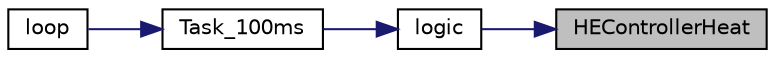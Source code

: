 digraph "HEControllerHeat"
{
 // LATEX_PDF_SIZE
  edge [fontname="Helvetica",fontsize="10",labelfontname="Helvetica",labelfontsize="10"];
  node [fontname="Helvetica",fontsize="10",shape=record];
  rankdir="RL";
  Node1 [label="HEControllerHeat",height=0.2,width=0.4,color="black", fillcolor="grey75", style="filled", fontcolor="black",tooltip=" "];
  Node1 -> Node2 [dir="back",color="midnightblue",fontsize="10",style="solid",fontname="Helvetica"];
  Node2 [label="logic",height=0.2,width=0.4,color="black", fillcolor="white", style="filled",URL="$Controller_8ino.html#a891ab028bd00ce90bbf291a355410e1e",tooltip=" "];
  Node2 -> Node3 [dir="back",color="midnightblue",fontsize="10",style="solid",fontname="Helvetica"];
  Node3 [label="Task_100ms",height=0.2,width=0.4,color="black", fillcolor="white", style="filled",URL="$Controller_8ino.html#a4bb576321c9eff71b400cb7f4d58fede",tooltip="Function Task_100ms called every 100 msec."];
  Node3 -> Node4 [dir="back",color="midnightblue",fontsize="10",style="solid",fontname="Helvetica"];
  Node4 [label="loop",height=0.2,width=0.4,color="black", fillcolor="white", style="filled",URL="$Controller_8ino.html#afe461d27b9c48d5921c00d521181f12f",tooltip="Usual arduino steadily called function."];
}

